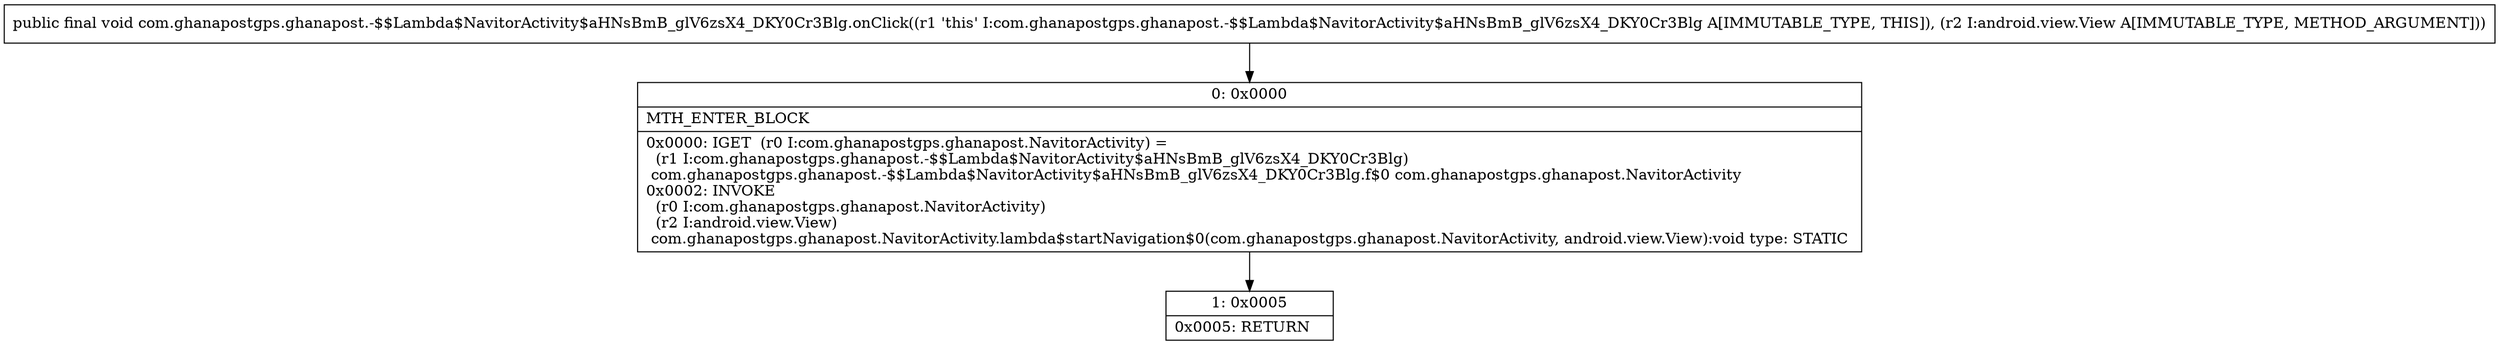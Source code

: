 digraph "CFG forcom.ghanapostgps.ghanapost.\-$$Lambda$NavitorActivity$aHNsBmB_glV6zsX4_DKY0Cr3Blg.onClick(Landroid\/view\/View;)V" {
Node_0 [shape=record,label="{0\:\ 0x0000|MTH_ENTER_BLOCK\l|0x0000: IGET  (r0 I:com.ghanapostgps.ghanapost.NavitorActivity) = \l  (r1 I:com.ghanapostgps.ghanapost.\-$$Lambda$NavitorActivity$aHNsBmB_glV6zsX4_DKY0Cr3Blg)\l com.ghanapostgps.ghanapost.\-$$Lambda$NavitorActivity$aHNsBmB_glV6zsX4_DKY0Cr3Blg.f$0 com.ghanapostgps.ghanapost.NavitorActivity \l0x0002: INVOKE  \l  (r0 I:com.ghanapostgps.ghanapost.NavitorActivity)\l  (r2 I:android.view.View)\l com.ghanapostgps.ghanapost.NavitorActivity.lambda$startNavigation$0(com.ghanapostgps.ghanapost.NavitorActivity, android.view.View):void type: STATIC \l}"];
Node_1 [shape=record,label="{1\:\ 0x0005|0x0005: RETURN   \l}"];
MethodNode[shape=record,label="{public final void com.ghanapostgps.ghanapost.\-$$Lambda$NavitorActivity$aHNsBmB_glV6zsX4_DKY0Cr3Blg.onClick((r1 'this' I:com.ghanapostgps.ghanapost.\-$$Lambda$NavitorActivity$aHNsBmB_glV6zsX4_DKY0Cr3Blg A[IMMUTABLE_TYPE, THIS]), (r2 I:android.view.View A[IMMUTABLE_TYPE, METHOD_ARGUMENT])) }"];
MethodNode -> Node_0;
Node_0 -> Node_1;
}

